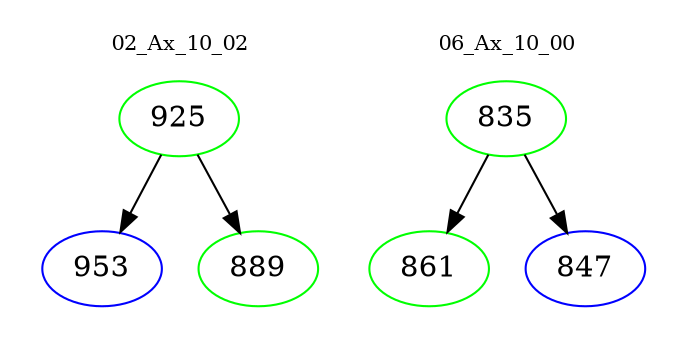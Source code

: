 digraph{
subgraph cluster_0 {
color = white
label = "02_Ax_10_02";
fontsize=10;
T0_925 [label="925", color="green"]
T0_925 -> T0_953 [color="black"]
T0_953 [label="953", color="blue"]
T0_925 -> T0_889 [color="black"]
T0_889 [label="889", color="green"]
}
subgraph cluster_1 {
color = white
label = "06_Ax_10_00";
fontsize=10;
T1_835 [label="835", color="green"]
T1_835 -> T1_861 [color="black"]
T1_861 [label="861", color="green"]
T1_835 -> T1_847 [color="black"]
T1_847 [label="847", color="blue"]
}
}
